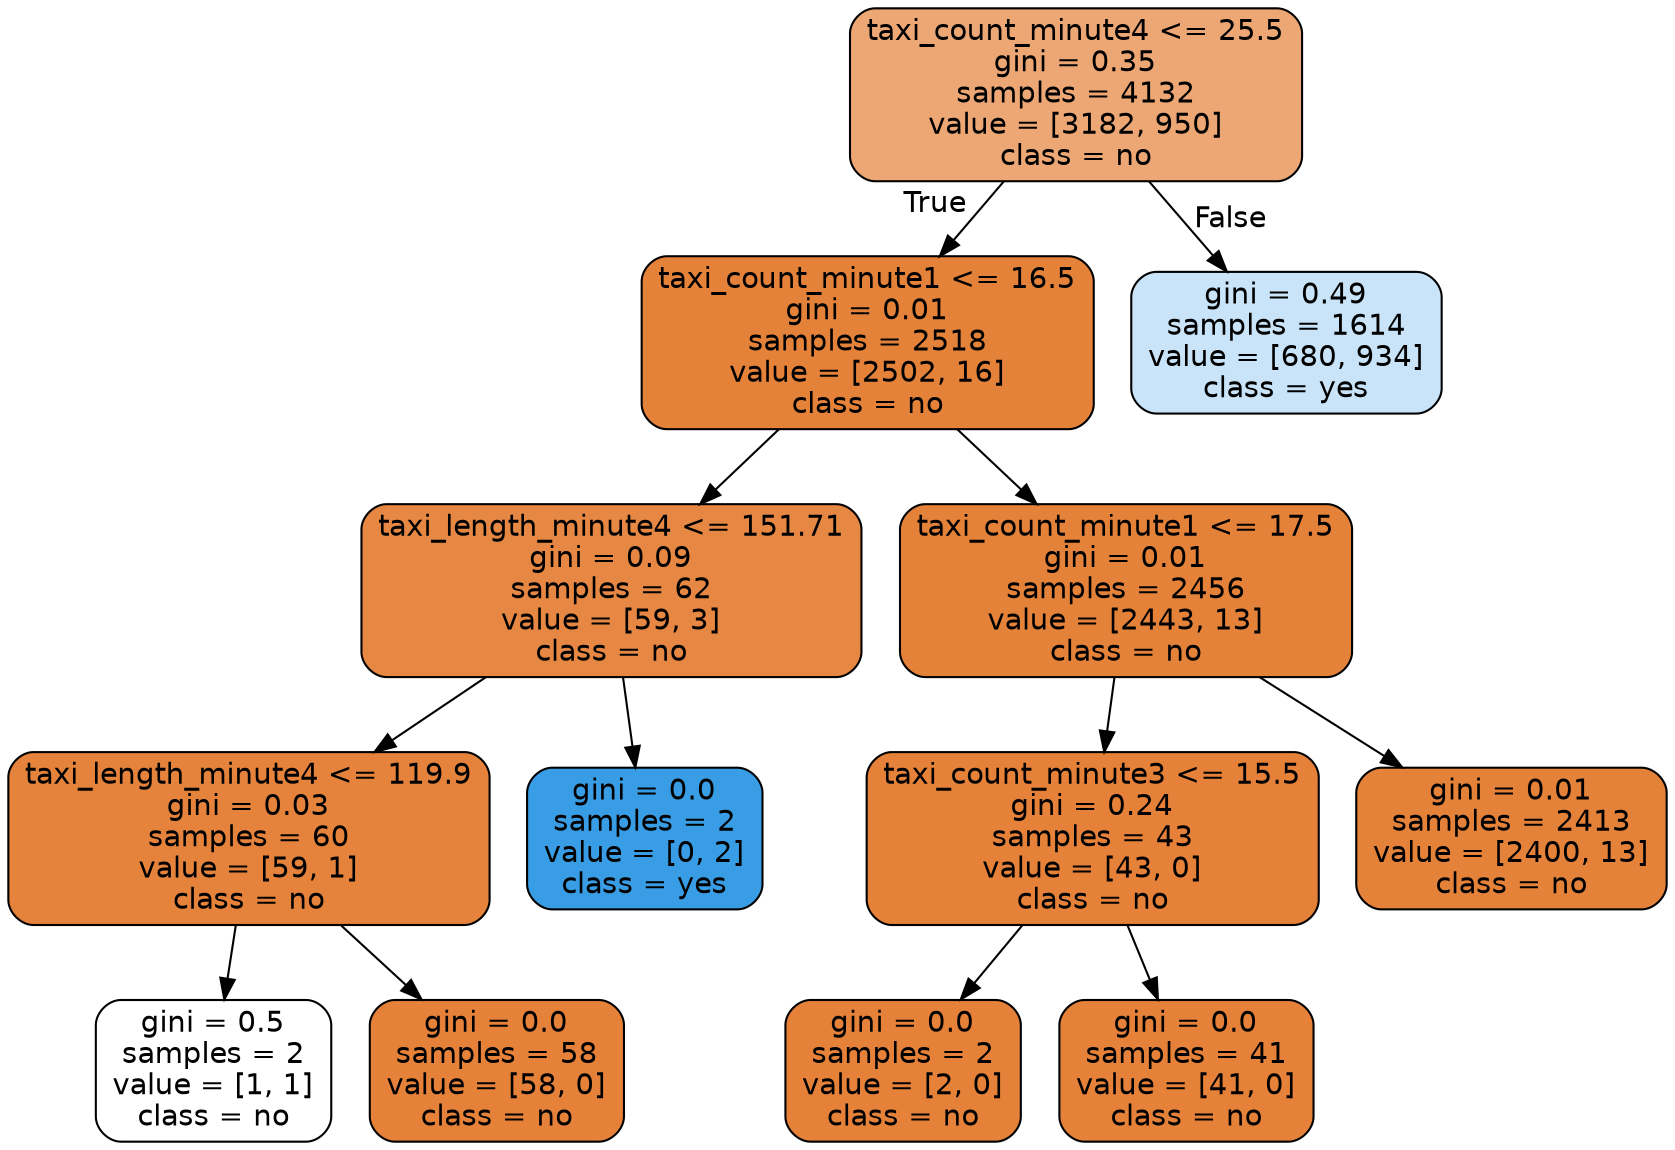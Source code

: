 digraph Tree {
node [shape=box, style="filled, rounded", color="black", fontname="helvetica"] ;
edge [fontname="helvetica"] ;
0 [label="taxi_count_minute4 <= 25.5\ngini = 0.35\nsamples = 4132\nvalue = [3182, 950]\nclass = no", fillcolor="#eda774"] ;
1 [label="taxi_count_minute1 <= 16.5\ngini = 0.01\nsamples = 2518\nvalue = [2502, 16]\nclass = no", fillcolor="#e5823a"] ;
0 -> 1 [labeldistance=2.5, labelangle=45, headlabel="True"] ;
2 [label="taxi_length_minute4 <= 151.71\ngini = 0.09\nsamples = 62\nvalue = [59, 3]\nclass = no", fillcolor="#e68743"] ;
1 -> 2 ;
3 [label="taxi_length_minute4 <= 119.9\ngini = 0.03\nsamples = 60\nvalue = [59, 1]\nclass = no", fillcolor="#e5833c"] ;
2 -> 3 ;
4 [label="gini = 0.5\nsamples = 2\nvalue = [1, 1]\nclass = no", fillcolor="#ffffff"] ;
3 -> 4 ;
5 [label="gini = 0.0\nsamples = 58\nvalue = [58, 0]\nclass = no", fillcolor="#e58139"] ;
3 -> 5 ;
6 [label="gini = 0.0\nsamples = 2\nvalue = [0, 2]\nclass = yes", fillcolor="#399de5"] ;
2 -> 6 ;
7 [label="taxi_count_minute1 <= 17.5\ngini = 0.01\nsamples = 2456\nvalue = [2443, 13]\nclass = no", fillcolor="#e5823a"] ;
1 -> 7 ;
8 [label="taxi_count_minute3 <= 15.5\ngini = 0.24\nsamples = 43\nvalue = [43, 0]\nclass = no", fillcolor="#e58139"] ;
7 -> 8 ;
9 [label="gini = 0.0\nsamples = 2\nvalue = [2, 0]\nclass = no", fillcolor="#e58139"] ;
8 -> 9 ;
10 [label="gini = 0.0\nsamples = 41\nvalue = [41, 0]\nclass = no", fillcolor="#e58139"] ;
8 -> 10 ;
11 [label="gini = 0.01\nsamples = 2413\nvalue = [2400, 13]\nclass = no", fillcolor="#e5823a"] ;
7 -> 11 ;
12 [label="gini = 0.49\nsamples = 1614\nvalue = [680, 934]\nclass = yes", fillcolor="#c9e4f8"] ;
0 -> 12 [labeldistance=2.5, labelangle=-45, headlabel="False"] ;
}